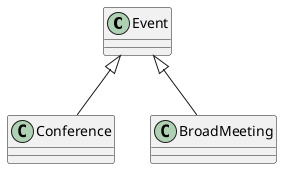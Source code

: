 @startuml

class Event{

}
class Conference {

}
class BroadMeeting{
}

Event <|-- Conference
Event <|-- BroadMeeting
@enduml